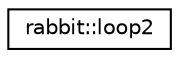 digraph "Graphical Class Hierarchy"
{
  edge [fontname="Helvetica",fontsize="10",labelfontname="Helvetica",labelfontsize="10"];
  node [fontname="Helvetica",fontsize="10",shape=record];
  rankdir="LR";
  Node1 [label="rabbit::loop2",height=0.2,width=0.4,color="black", fillcolor="white", style="filled",URL="$structrabbit_1_1loop2.html"];
}
